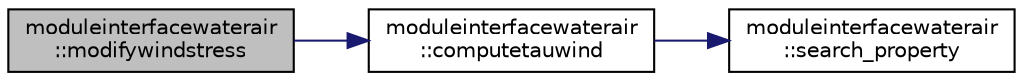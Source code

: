 digraph "moduleinterfacewaterair::modifywindstress"
{
 // LATEX_PDF_SIZE
  edge [fontname="Helvetica",fontsize="10",labelfontname="Helvetica",labelfontsize="10"];
  node [fontname="Helvetica",fontsize="10",shape=record];
  rankdir="LR";
  Node1 [label="moduleinterfacewaterair\l::modifywindstress",height=0.2,width=0.4,color="black", fillcolor="grey75", style="filled", fontcolor="black",tooltip=" "];
  Node1 -> Node2 [color="midnightblue",fontsize="10",style="solid"];
  Node2 [label="moduleinterfacewaterair\l::computetauwind",height=0.2,width=0.4,color="black", fillcolor="white", style="filled",URL="$namespacemoduleinterfacewaterair.html#aa8b103904b5c34125450b64aeff53081",tooltip=" "];
  Node2 -> Node3 [color="midnightblue",fontsize="10",style="solid"];
  Node3 [label="moduleinterfacewaterair\l::search_property",height=0.2,width=0.4,color="black", fillcolor="white", style="filled",URL="$namespacemoduleinterfacewaterair.html#abba77353f44ae39342d577e54d38ad95",tooltip=" "];
}
